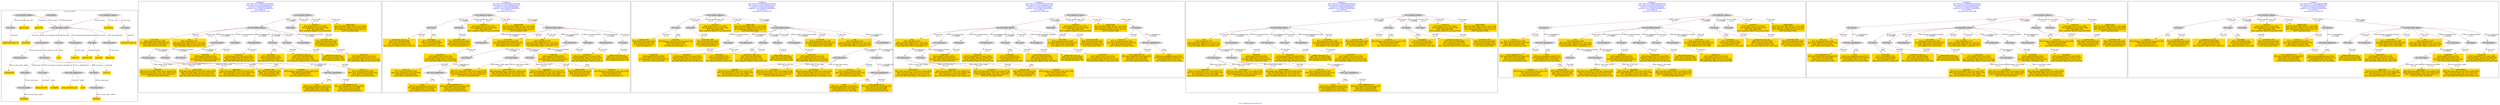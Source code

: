 digraph n0 {
fontcolor="blue"
remincross="true"
label="s19-s-indianapolis-artworks.xml"
subgraph cluster_0 {
label="1-correct model"
n2[style="filled",color="white",fillcolor="lightgray",label="E12_Production1"];
n3[style="filled",color="white",fillcolor="lightgray",label="E21_Person1"];
n4[style="filled",color="white",fillcolor="lightgray",label="E52_Time-Span4"];
n5[style="filled",color="white",fillcolor="lightgray",label="E69_Death1"];
n6[style="filled",color="white",fillcolor="lightgray",label="E74_Group1"];
n7[style="filled",color="white",fillcolor="lightgray",label="E82_Actor_Appellation1"];
n8[style="filled",color="white",fillcolor="lightgray",label="E67_Birth1"];
n9[shape="plaintext",style="filled",fillcolor="gold",label="artist_uri"];
n10[style="filled",color="white",fillcolor="lightgray",label="E22_Man-Made_Object1"];
n11[style="filled",color="white",fillcolor="lightgray",label="E35_Title1"];
n12[style="filled",color="white",fillcolor="lightgray",label="E8_Acquisition1"];
n13[style="filled",color="white",fillcolor="lightgray",label="E55_Type1"];
n14[style="filled",color="white",fillcolor="lightgray",label="E54_Dimension1"];
n15[shape="plaintext",style="filled",fillcolor="gold",label="sourceURL"];
n16[style="filled",color="white",fillcolor="lightgray",label="E33_Linguistic_Object1"];
n17[style="filled",color="white",fillcolor="lightgray",label="E55_Type2"];
n18[shape="plaintext",style="filled",fillcolor="gold",label="provenance"];
n19[style="filled",color="white",fillcolor="lightgray",label="E33_Linguistic_Object2"];
n20[style="filled",color="white",fillcolor="lightgray",label="E55_Type3"];
n21[shape="plaintext",style="filled",fillcolor="gold",label="galleryLabel"];
n22[shape="plaintext",style="filled",fillcolor="gold",label="title"];
n23[style="filled",color="white",fillcolor="lightgray",label="E38_Image1"];
n24[shape="plaintext",style="filled",fillcolor="gold",label="imageURL"];
n25[style="filled",color="white",fillcolor="lightgray",label="E52_Time-Span1"];
n26[shape="plaintext",style="filled",fillcolor="gold",label="birthDate"];
n27[style="filled",color="white",fillcolor="lightgray",label="E52_Time-Span2"];
n28[shape="plaintext",style="filled",fillcolor="gold",label="deathDate"];
n29[shape="plaintext",style="filled",fillcolor="gold",label="creationDate"];
n30[shape="plaintext",style="filled",fillcolor="gold",label="dimensions"];
n31[shape="plaintext",style="filled",fillcolor="gold",label="material_URI"];
n32[shape="plaintext",style="filled",fillcolor="gold",label="materials"];
n33[shape="plaintext",style="filled",fillcolor="gold",label="provenance_type_uri"];
n34[shape="plaintext",style="filled",fillcolor="gold",label="galleryLabel_type_uri"];
n35[shape="plaintext",style="filled",fillcolor="gold",label="nationality_URI"];
n36[shape="plaintext",style="filled",fillcolor="gold",label="nationality"];
n37[shape="plaintext",style="filled",fillcolor="gold",label="artist_appellation_uri"];
n38[shape="plaintext",style="filled",fillcolor="gold",label="artist"];
n39[shape="plaintext",style="filled",fillcolor="gold",label="creditLine"];
}
subgraph cluster_1 {
label="candidate 0\nlink coherence:0.8709677419354839\nnode coherence:0.9032258064516129\nconfidence:0.4381164370539844\nmapping score:0.5085175899404623\ncost:30.99936\n-precision:0.58-recall:0.49"
n41[style="filled",color="white",fillcolor="lightgray",label="E12_Production1"];
n42[style="filled",color="white",fillcolor="lightgray",label="E21_Person1"];
n43[style="filled",color="white",fillcolor="lightgray",label="E52_Time-Span2"];
n44[style="filled",color="white",fillcolor="lightgray",label="E55_Type1"];
n45[style="filled",color="white",fillcolor="lightgray",label="E82_Actor_Appellation1"];
n46[style="filled",color="white",fillcolor="lightgray",label="E22_Man-Made_Object1"];
n47[style="filled",color="white",fillcolor="lightgray",label="E38_Image1"];
n48[style="filled",color="white",fillcolor="lightgray",label="E54_Dimension1"];
n49[style="filled",color="white",fillcolor="lightgray",label="E55_Type2"];
n50[style="filled",color="white",fillcolor="lightgray",label="E55_Type3"];
n51[style="filled",color="white",fillcolor="lightgray",label="E8_Acquisition1"];
n52[style="filled",color="white",fillcolor="lightgray",label="E33_Linguistic_Object2"];
n53[style="filled",color="white",fillcolor="lightgray",label="E55_Type4"];
n54[shape="plaintext",style="filled",fillcolor="gold",label="deathDate\n[E52_Time-Span,P82b_end_of_the_end,0.573]\n[E52_Time-Span,P82_at_some_time_within,0.26]\n[E12_Production,P3_has_note,0.084]\n[E52_Time-Span,P82a_begin_of_the_begin,0.083]"];
n55[shape="plaintext",style="filled",fillcolor="gold",label="galleryLabel_type_uri\n[E55_Type,classLink,0.696]\n[E74_Group,classLink,0.159]\n[E57_Material,classLink,0.144]"];
n56[shape="plaintext",style="filled",fillcolor="gold",label="artist\n[E82_Actor_Appellation,label,0.553]\n[E22_Man-Made_Object,classLink,0.21]\n[E30_Right,P3_has_note,0.152]\n[E8_Acquisition,P3_has_note,0.085]"];
n57[shape="plaintext",style="filled",fillcolor="gold",label="provenance_type_uri\n[E55_Type,classLink,0.688]\n[E74_Group,classLink,0.163]\n[E57_Material,classLink,0.148]\n[E33_Linguistic_Object,P3_has_note,0.001]"];
n58[shape="plaintext",style="filled",fillcolor="gold",label="birthDate\n[E52_Time-Span,P82a_begin_of_the_begin,0.579]\n[E52_Time-Span,P82_at_some_time_within,0.267]\n[E52_Time-Span,P82b_end_of_the_end,0.111]\n[E52_Time-Span,label,0.043]"];
n59[shape="plaintext",style="filled",fillcolor="gold",label="creditLine\n[E30_Right,P3_has_note,0.561]\n[E8_Acquisition,P3_has_note,0.349]\n[E35_Title,label,0.046]\n[E33_Linguistic_Object,P3_has_note,0.044]"];
n60[shape="plaintext",style="filled",fillcolor="gold",label="nationality\n[E74_Group,label,0.516]\n[E74_Group,classLink,0.264]\n[E55_Type,label,0.128]\n[E8_Acquisition,P3_has_note,0.091]"];
n61[shape="plaintext",style="filled",fillcolor="gold",label="nationality_URI\n[E74_Group,classLink,0.644]\n[E55_Type,classLink,0.214]\n[E57_Material,classLink,0.112]\n[E74_Group,label,0.029]"];
n62[shape="plaintext",style="filled",fillcolor="gold",label="imageURL\n[E38_Image,classLink,0.891]\n[E78_Collection,classLink,0.05]\n[E22_Man-Made_Object,classLink,0.041]\n[E21_Person,classLink,0.018]"];
n63[shape="plaintext",style="filled",fillcolor="gold",label="materials\n[E29_Design_or_Procedure,P3_has_note,0.342]\n[E57_Material,label,0.269]\n[E55_Type,label,0.212]\n[E57_Material,classLink,0.177]"];
n64[shape="plaintext",style="filled",fillcolor="gold",label="galleryLabel\n[E22_Man-Made_Object,P3_has_note,0.303]\n[E33_Linguistic_Object,P3_has_note,0.303]\n[E73_Information_Object,P3_has_note,0.3]\n[E35_Title,label,0.094]"];
n65[shape="plaintext",style="filled",fillcolor="gold",label="creationDate\n[E52_Time-Span,P82_at_some_time_within,0.491]\n[E52_Time-Span,P82b_end_of_the_end,0.193]\n[E33_Linguistic_Object,P3_has_note,0.173]\n[E52_Time-Span,P82a_begin_of_the_begin,0.143]"];
n66[shape="plaintext",style="filled",fillcolor="gold",label="material_URI\n[E57_Material,classLink,0.414]\n[E55_Type,classLink,0.396]\n[E74_Group,classLink,0.19]\n[E55_Type,label,0.0]"];
n67[shape="plaintext",style="filled",fillcolor="gold",label="sourceURL\n[E38_Image,classLink,0.366]\n[E22_Man-Made_Object,classLink,0.307]\n[E78_Collection,classLink,0.236]\n[E30_Right,P3_has_note,0.092]"];
n68[shape="plaintext",style="filled",fillcolor="gold",label="artist_appellation_uri\n[E82_Actor_Appellation,classLink,0.805]\n[E21_Person,classLink,0.089]\n[E39_Actor,classLink,0.067]\n[E78_Collection,classLink,0.038]"];
n69[shape="plaintext",style="filled",fillcolor="gold",label="dimensions\n[E54_Dimension,P3_has_note,0.598]\n[E22_Man-Made_Object,classLink,0.158]\n[E34_Inscription,P3_has_note,0.123]\n[E22_Man-Made_Object,P3_has_note,0.12]"];
n70[shape="plaintext",style="filled",fillcolor="gold",label="title\n[E35_Title,label,0.357]\n[E22_Man-Made_Object,P3_has_note,0.25]\n[E73_Information_Object,P3_has_note,0.222]\n[E22_Man-Made_Object,classLink,0.171]"];
n71[shape="plaintext",style="filled",fillcolor="gold",label="provenance\n[E30_Right,P3_has_note,0.339]\n[E8_Acquisition,P3_has_note,0.25]\n[E33_Linguistic_Object,P3_has_note,0.229]\n[E22_Man-Made_Object,P3_has_note,0.182]"];
n72[shape="plaintext",style="filled",fillcolor="gold",label="artist_uri\n[E21_Person,classLink,0.344]\n[E82_Actor_Appellation,classLink,0.302]\n[E39_Actor,classLink,0.245]\n[E78_Collection,classLink,0.109]"];
}
subgraph cluster_2 {
label="candidate 1\nlink coherence:0.8387096774193549\nnode coherence:0.9032258064516129\nconfidence:0.4381164370539844\nmapping score:0.5085175899404623\ncost:30.99938\n-precision:0.61-recall:0.51"
n74[style="filled",color="white",fillcolor="lightgray",label="E12_Production1"];
n75[style="filled",color="white",fillcolor="lightgray",label="E21_Person1"];
n76[style="filled",color="white",fillcolor="lightgray",label="E52_Time-Span2"];
n77[style="filled",color="white",fillcolor="lightgray",label="E55_Type1"];
n78[style="filled",color="white",fillcolor="lightgray",label="E82_Actor_Appellation1"];
n79[style="filled",color="white",fillcolor="lightgray",label="E22_Man-Made_Object1"];
n80[style="filled",color="white",fillcolor="lightgray",label="E38_Image1"];
n81[style="filled",color="white",fillcolor="lightgray",label="E54_Dimension1"];
n82[style="filled",color="white",fillcolor="lightgray",label="E55_Type3"];
n83[style="filled",color="white",fillcolor="lightgray",label="E8_Acquisition1"];
n84[style="filled",color="white",fillcolor="lightgray",label="E33_Linguistic_Object2"];
n85[style="filled",color="white",fillcolor="lightgray",label="E55_Type2"];
n86[style="filled",color="white",fillcolor="lightgray",label="E55_Type4"];
n87[shape="plaintext",style="filled",fillcolor="gold",label="deathDate\n[E52_Time-Span,P82b_end_of_the_end,0.573]\n[E52_Time-Span,P82_at_some_time_within,0.26]\n[E12_Production,P3_has_note,0.084]\n[E52_Time-Span,P82a_begin_of_the_begin,0.083]"];
n88[shape="plaintext",style="filled",fillcolor="gold",label="galleryLabel_type_uri\n[E55_Type,classLink,0.696]\n[E74_Group,classLink,0.159]\n[E57_Material,classLink,0.144]"];
n89[shape="plaintext",style="filled",fillcolor="gold",label="artist\n[E82_Actor_Appellation,label,0.553]\n[E22_Man-Made_Object,classLink,0.21]\n[E30_Right,P3_has_note,0.152]\n[E8_Acquisition,P3_has_note,0.085]"];
n90[shape="plaintext",style="filled",fillcolor="gold",label="provenance_type_uri\n[E55_Type,classLink,0.688]\n[E74_Group,classLink,0.163]\n[E57_Material,classLink,0.148]\n[E33_Linguistic_Object,P3_has_note,0.001]"];
n91[shape="plaintext",style="filled",fillcolor="gold",label="birthDate\n[E52_Time-Span,P82a_begin_of_the_begin,0.579]\n[E52_Time-Span,P82_at_some_time_within,0.267]\n[E52_Time-Span,P82b_end_of_the_end,0.111]\n[E52_Time-Span,label,0.043]"];
n92[shape="plaintext",style="filled",fillcolor="gold",label="creditLine\n[E30_Right,P3_has_note,0.561]\n[E8_Acquisition,P3_has_note,0.349]\n[E35_Title,label,0.046]\n[E33_Linguistic_Object,P3_has_note,0.044]"];
n93[shape="plaintext",style="filled",fillcolor="gold",label="nationality\n[E74_Group,label,0.516]\n[E74_Group,classLink,0.264]\n[E55_Type,label,0.128]\n[E8_Acquisition,P3_has_note,0.091]"];
n94[shape="plaintext",style="filled",fillcolor="gold",label="nationality_URI\n[E74_Group,classLink,0.644]\n[E55_Type,classLink,0.214]\n[E57_Material,classLink,0.112]\n[E74_Group,label,0.029]"];
n95[shape="plaintext",style="filled",fillcolor="gold",label="imageURL\n[E38_Image,classLink,0.891]\n[E78_Collection,classLink,0.05]\n[E22_Man-Made_Object,classLink,0.041]\n[E21_Person,classLink,0.018]"];
n96[shape="plaintext",style="filled",fillcolor="gold",label="materials\n[E29_Design_or_Procedure,P3_has_note,0.342]\n[E57_Material,label,0.269]\n[E55_Type,label,0.212]\n[E57_Material,classLink,0.177]"];
n97[shape="plaintext",style="filled",fillcolor="gold",label="galleryLabel\n[E22_Man-Made_Object,P3_has_note,0.303]\n[E33_Linguistic_Object,P3_has_note,0.303]\n[E73_Information_Object,P3_has_note,0.3]\n[E35_Title,label,0.094]"];
n98[shape="plaintext",style="filled",fillcolor="gold",label="creationDate\n[E52_Time-Span,P82_at_some_time_within,0.491]\n[E52_Time-Span,P82b_end_of_the_end,0.193]\n[E33_Linguistic_Object,P3_has_note,0.173]\n[E52_Time-Span,P82a_begin_of_the_begin,0.143]"];
n99[shape="plaintext",style="filled",fillcolor="gold",label="material_URI\n[E57_Material,classLink,0.414]\n[E55_Type,classLink,0.396]\n[E74_Group,classLink,0.19]\n[E55_Type,label,0.0]"];
n100[shape="plaintext",style="filled",fillcolor="gold",label="sourceURL\n[E38_Image,classLink,0.366]\n[E22_Man-Made_Object,classLink,0.307]\n[E78_Collection,classLink,0.236]\n[E30_Right,P3_has_note,0.092]"];
n101[shape="plaintext",style="filled",fillcolor="gold",label="artist_appellation_uri\n[E82_Actor_Appellation,classLink,0.805]\n[E21_Person,classLink,0.089]\n[E39_Actor,classLink,0.067]\n[E78_Collection,classLink,0.038]"];
n102[shape="plaintext",style="filled",fillcolor="gold",label="dimensions\n[E54_Dimension,P3_has_note,0.598]\n[E22_Man-Made_Object,classLink,0.158]\n[E34_Inscription,P3_has_note,0.123]\n[E22_Man-Made_Object,P3_has_note,0.12]"];
n103[shape="plaintext",style="filled",fillcolor="gold",label="title\n[E35_Title,label,0.357]\n[E22_Man-Made_Object,P3_has_note,0.25]\n[E73_Information_Object,P3_has_note,0.222]\n[E22_Man-Made_Object,classLink,0.171]"];
n104[shape="plaintext",style="filled",fillcolor="gold",label="provenance\n[E30_Right,P3_has_note,0.339]\n[E8_Acquisition,P3_has_note,0.25]\n[E33_Linguistic_Object,P3_has_note,0.229]\n[E22_Man-Made_Object,P3_has_note,0.182]"];
n105[shape="plaintext",style="filled",fillcolor="gold",label="artist_uri\n[E21_Person,classLink,0.344]\n[E82_Actor_Appellation,classLink,0.302]\n[E39_Actor,classLink,0.245]\n[E78_Collection,classLink,0.109]"];
}
subgraph cluster_3 {
label="candidate 2\nlink coherence:0.8387096774193549\nnode coherence:0.9032258064516129\nconfidence:0.4381164370539844\nmapping score:0.5085175899404623\ncost:30.99943\n-precision:0.58-recall:0.49"
n107[style="filled",color="white",fillcolor="lightgray",label="E12_Production1"];
n108[style="filled",color="white",fillcolor="lightgray",label="E21_Person1"];
n109[style="filled",color="white",fillcolor="lightgray",label="E52_Time-Span2"];
n110[style="filled",color="white",fillcolor="lightgray",label="E82_Actor_Appellation1"];
n111[style="filled",color="white",fillcolor="lightgray",label="E22_Man-Made_Object1"];
n112[style="filled",color="white",fillcolor="lightgray",label="E38_Image1"];
n113[style="filled",color="white",fillcolor="lightgray",label="E54_Dimension1"];
n114[style="filled",color="white",fillcolor="lightgray",label="E55_Type2"];
n115[style="filled",color="white",fillcolor="lightgray",label="E55_Type3"];
n116[style="filled",color="white",fillcolor="lightgray",label="E8_Acquisition1"];
n117[style="filled",color="white",fillcolor="lightgray",label="E33_Linguistic_Object2"];
n118[style="filled",color="white",fillcolor="lightgray",label="E55_Type1"];
n119[style="filled",color="white",fillcolor="lightgray",label="E55_Type4"];
n120[shape="plaintext",style="filled",fillcolor="gold",label="deathDate\n[E52_Time-Span,P82b_end_of_the_end,0.573]\n[E52_Time-Span,P82_at_some_time_within,0.26]\n[E12_Production,P3_has_note,0.084]\n[E52_Time-Span,P82a_begin_of_the_begin,0.083]"];
n121[shape="plaintext",style="filled",fillcolor="gold",label="galleryLabel_type_uri\n[E55_Type,classLink,0.696]\n[E74_Group,classLink,0.159]\n[E57_Material,classLink,0.144]"];
n122[shape="plaintext",style="filled",fillcolor="gold",label="artist\n[E82_Actor_Appellation,label,0.553]\n[E22_Man-Made_Object,classLink,0.21]\n[E30_Right,P3_has_note,0.152]\n[E8_Acquisition,P3_has_note,0.085]"];
n123[shape="plaintext",style="filled",fillcolor="gold",label="provenance_type_uri\n[E55_Type,classLink,0.688]\n[E74_Group,classLink,0.163]\n[E57_Material,classLink,0.148]\n[E33_Linguistic_Object,P3_has_note,0.001]"];
n124[shape="plaintext",style="filled",fillcolor="gold",label="birthDate\n[E52_Time-Span,P82a_begin_of_the_begin,0.579]\n[E52_Time-Span,P82_at_some_time_within,0.267]\n[E52_Time-Span,P82b_end_of_the_end,0.111]\n[E52_Time-Span,label,0.043]"];
n125[shape="plaintext",style="filled",fillcolor="gold",label="creditLine\n[E30_Right,P3_has_note,0.561]\n[E8_Acquisition,P3_has_note,0.349]\n[E35_Title,label,0.046]\n[E33_Linguistic_Object,P3_has_note,0.044]"];
n126[shape="plaintext",style="filled",fillcolor="gold",label="nationality\n[E74_Group,label,0.516]\n[E74_Group,classLink,0.264]\n[E55_Type,label,0.128]\n[E8_Acquisition,P3_has_note,0.091]"];
n127[shape="plaintext",style="filled",fillcolor="gold",label="nationality_URI\n[E74_Group,classLink,0.644]\n[E55_Type,classLink,0.214]\n[E57_Material,classLink,0.112]\n[E74_Group,label,0.029]"];
n128[shape="plaintext",style="filled",fillcolor="gold",label="imageURL\n[E38_Image,classLink,0.891]\n[E78_Collection,classLink,0.05]\n[E22_Man-Made_Object,classLink,0.041]\n[E21_Person,classLink,0.018]"];
n129[shape="plaintext",style="filled",fillcolor="gold",label="materials\n[E29_Design_or_Procedure,P3_has_note,0.342]\n[E57_Material,label,0.269]\n[E55_Type,label,0.212]\n[E57_Material,classLink,0.177]"];
n130[shape="plaintext",style="filled",fillcolor="gold",label="galleryLabel\n[E22_Man-Made_Object,P3_has_note,0.303]\n[E33_Linguistic_Object,P3_has_note,0.303]\n[E73_Information_Object,P3_has_note,0.3]\n[E35_Title,label,0.094]"];
n131[shape="plaintext",style="filled",fillcolor="gold",label="creationDate\n[E52_Time-Span,P82_at_some_time_within,0.491]\n[E52_Time-Span,P82b_end_of_the_end,0.193]\n[E33_Linguistic_Object,P3_has_note,0.173]\n[E52_Time-Span,P82a_begin_of_the_begin,0.143]"];
n132[shape="plaintext",style="filled",fillcolor="gold",label="material_URI\n[E57_Material,classLink,0.414]\n[E55_Type,classLink,0.396]\n[E74_Group,classLink,0.19]\n[E55_Type,label,0.0]"];
n133[shape="plaintext",style="filled",fillcolor="gold",label="sourceURL\n[E38_Image,classLink,0.366]\n[E22_Man-Made_Object,classLink,0.307]\n[E78_Collection,classLink,0.236]\n[E30_Right,P3_has_note,0.092]"];
n134[shape="plaintext",style="filled",fillcolor="gold",label="artist_appellation_uri\n[E82_Actor_Appellation,classLink,0.805]\n[E21_Person,classLink,0.089]\n[E39_Actor,classLink,0.067]\n[E78_Collection,classLink,0.038]"];
n135[shape="plaintext",style="filled",fillcolor="gold",label="dimensions\n[E54_Dimension,P3_has_note,0.598]\n[E22_Man-Made_Object,classLink,0.158]\n[E34_Inscription,P3_has_note,0.123]\n[E22_Man-Made_Object,P3_has_note,0.12]"];
n136[shape="plaintext",style="filled",fillcolor="gold",label="title\n[E35_Title,label,0.357]\n[E22_Man-Made_Object,P3_has_note,0.25]\n[E73_Information_Object,P3_has_note,0.222]\n[E22_Man-Made_Object,classLink,0.171]"];
n137[shape="plaintext",style="filled",fillcolor="gold",label="provenance\n[E30_Right,P3_has_note,0.339]\n[E8_Acquisition,P3_has_note,0.25]\n[E33_Linguistic_Object,P3_has_note,0.229]\n[E22_Man-Made_Object,P3_has_note,0.182]"];
n138[shape="plaintext",style="filled",fillcolor="gold",label="artist_uri\n[E21_Person,classLink,0.344]\n[E82_Actor_Appellation,classLink,0.302]\n[E39_Actor,classLink,0.245]\n[E78_Collection,classLink,0.109]"];
}
subgraph cluster_4 {
label="candidate 3\nlink coherence:0.8387096774193549\nnode coherence:0.9032258064516129\nconfidence:0.4381164370539844\nmapping score:0.5085175899404623\ncost:30.99946\n-precision:0.55-recall:0.46"
n140[style="filled",color="white",fillcolor="lightgray",label="E12_Production1"];
n141[style="filled",color="white",fillcolor="lightgray",label="E52_Time-Span2"];
n142[style="filled",color="white",fillcolor="lightgray",label="E55_Type1"];
n143[style="filled",color="white",fillcolor="lightgray",label="E21_Person1"];
n144[style="filled",color="white",fillcolor="lightgray",label="E82_Actor_Appellation1"];
n145[style="filled",color="white",fillcolor="lightgray",label="E22_Man-Made_Object1"];
n146[style="filled",color="white",fillcolor="lightgray",label="E38_Image1"];
n147[style="filled",color="white",fillcolor="lightgray",label="E54_Dimension1"];
n148[style="filled",color="white",fillcolor="lightgray",label="E55_Type2"];
n149[style="filled",color="white",fillcolor="lightgray",label="E55_Type3"];
n150[style="filled",color="white",fillcolor="lightgray",label="E8_Acquisition1"];
n151[style="filled",color="white",fillcolor="lightgray",label="E33_Linguistic_Object2"];
n152[style="filled",color="white",fillcolor="lightgray",label="E55_Type4"];
n153[shape="plaintext",style="filled",fillcolor="gold",label="deathDate\n[E52_Time-Span,P82b_end_of_the_end,0.573]\n[E52_Time-Span,P82_at_some_time_within,0.26]\n[E12_Production,P3_has_note,0.084]\n[E52_Time-Span,P82a_begin_of_the_begin,0.083]"];
n154[shape="plaintext",style="filled",fillcolor="gold",label="galleryLabel_type_uri\n[E55_Type,classLink,0.696]\n[E74_Group,classLink,0.159]\n[E57_Material,classLink,0.144]"];
n155[shape="plaintext",style="filled",fillcolor="gold",label="artist\n[E82_Actor_Appellation,label,0.553]\n[E22_Man-Made_Object,classLink,0.21]\n[E30_Right,P3_has_note,0.152]\n[E8_Acquisition,P3_has_note,0.085]"];
n156[shape="plaintext",style="filled",fillcolor="gold",label="provenance_type_uri\n[E55_Type,classLink,0.688]\n[E74_Group,classLink,0.163]\n[E57_Material,classLink,0.148]\n[E33_Linguistic_Object,P3_has_note,0.001]"];
n157[shape="plaintext",style="filled",fillcolor="gold",label="birthDate\n[E52_Time-Span,P82a_begin_of_the_begin,0.579]\n[E52_Time-Span,P82_at_some_time_within,0.267]\n[E52_Time-Span,P82b_end_of_the_end,0.111]\n[E52_Time-Span,label,0.043]"];
n158[shape="plaintext",style="filled",fillcolor="gold",label="creditLine\n[E30_Right,P3_has_note,0.561]\n[E8_Acquisition,P3_has_note,0.349]\n[E35_Title,label,0.046]\n[E33_Linguistic_Object,P3_has_note,0.044]"];
n159[shape="plaintext",style="filled",fillcolor="gold",label="nationality\n[E74_Group,label,0.516]\n[E74_Group,classLink,0.264]\n[E55_Type,label,0.128]\n[E8_Acquisition,P3_has_note,0.091]"];
n160[shape="plaintext",style="filled",fillcolor="gold",label="nationality_URI\n[E74_Group,classLink,0.644]\n[E55_Type,classLink,0.214]\n[E57_Material,classLink,0.112]\n[E74_Group,label,0.029]"];
n161[shape="plaintext",style="filled",fillcolor="gold",label="imageURL\n[E38_Image,classLink,0.891]\n[E78_Collection,classLink,0.05]\n[E22_Man-Made_Object,classLink,0.041]\n[E21_Person,classLink,0.018]"];
n162[shape="plaintext",style="filled",fillcolor="gold",label="materials\n[E29_Design_or_Procedure,P3_has_note,0.342]\n[E57_Material,label,0.269]\n[E55_Type,label,0.212]\n[E57_Material,classLink,0.177]"];
n163[shape="plaintext",style="filled",fillcolor="gold",label="galleryLabel\n[E22_Man-Made_Object,P3_has_note,0.303]\n[E33_Linguistic_Object,P3_has_note,0.303]\n[E73_Information_Object,P3_has_note,0.3]\n[E35_Title,label,0.094]"];
n164[shape="plaintext",style="filled",fillcolor="gold",label="creationDate\n[E52_Time-Span,P82_at_some_time_within,0.491]\n[E52_Time-Span,P82b_end_of_the_end,0.193]\n[E33_Linguistic_Object,P3_has_note,0.173]\n[E52_Time-Span,P82a_begin_of_the_begin,0.143]"];
n165[shape="plaintext",style="filled",fillcolor="gold",label="material_URI\n[E57_Material,classLink,0.414]\n[E55_Type,classLink,0.396]\n[E74_Group,classLink,0.19]\n[E55_Type,label,0.0]"];
n166[shape="plaintext",style="filled",fillcolor="gold",label="sourceURL\n[E38_Image,classLink,0.366]\n[E22_Man-Made_Object,classLink,0.307]\n[E78_Collection,classLink,0.236]\n[E30_Right,P3_has_note,0.092]"];
n167[shape="plaintext",style="filled",fillcolor="gold",label="artist_appellation_uri\n[E82_Actor_Appellation,classLink,0.805]\n[E21_Person,classLink,0.089]\n[E39_Actor,classLink,0.067]\n[E78_Collection,classLink,0.038]"];
n168[shape="plaintext",style="filled",fillcolor="gold",label="dimensions\n[E54_Dimension,P3_has_note,0.598]\n[E22_Man-Made_Object,classLink,0.158]\n[E34_Inscription,P3_has_note,0.123]\n[E22_Man-Made_Object,P3_has_note,0.12]"];
n169[shape="plaintext",style="filled",fillcolor="gold",label="title\n[E35_Title,label,0.357]\n[E22_Man-Made_Object,P3_has_note,0.25]\n[E73_Information_Object,P3_has_note,0.222]\n[E22_Man-Made_Object,classLink,0.171]"];
n170[shape="plaintext",style="filled",fillcolor="gold",label="provenance\n[E30_Right,P3_has_note,0.339]\n[E8_Acquisition,P3_has_note,0.25]\n[E33_Linguistic_Object,P3_has_note,0.229]\n[E22_Man-Made_Object,P3_has_note,0.182]"];
n171[shape="plaintext",style="filled",fillcolor="gold",label="artist_uri\n[E21_Person,classLink,0.344]\n[E82_Actor_Appellation,classLink,0.302]\n[E39_Actor,classLink,0.245]\n[E78_Collection,classLink,0.109]"];
}
subgraph cluster_5 {
label="candidate 4\nlink coherence:0.8064516129032258\nnode coherence:0.9032258064516129\nconfidence:0.4381164370539844\nmapping score:0.5085175899404623\ncost:30.99945\n-precision:0.61-recall:0.51"
n173[style="filled",color="white",fillcolor="lightgray",label="E12_Production1"];
n174[style="filled",color="white",fillcolor="lightgray",label="E21_Person1"];
n175[style="filled",color="white",fillcolor="lightgray",label="E52_Time-Span2"];
n176[style="filled",color="white",fillcolor="lightgray",label="E82_Actor_Appellation1"];
n177[style="filled",color="white",fillcolor="lightgray",label="E22_Man-Made_Object1"];
n178[style="filled",color="white",fillcolor="lightgray",label="E38_Image1"];
n179[style="filled",color="white",fillcolor="lightgray",label="E54_Dimension1"];
n180[style="filled",color="white",fillcolor="lightgray",label="E55_Type3"];
n181[style="filled",color="white",fillcolor="lightgray",label="E8_Acquisition1"];
n182[style="filled",color="white",fillcolor="lightgray",label="E33_Linguistic_Object2"];
n183[style="filled",color="white",fillcolor="lightgray",label="E55_Type1"];
n184[style="filled",color="white",fillcolor="lightgray",label="E55_Type2"];
n185[style="filled",color="white",fillcolor="lightgray",label="E55_Type4"];
n186[shape="plaintext",style="filled",fillcolor="gold",label="deathDate\n[E52_Time-Span,P82b_end_of_the_end,0.573]\n[E52_Time-Span,P82_at_some_time_within,0.26]\n[E12_Production,P3_has_note,0.084]\n[E52_Time-Span,P82a_begin_of_the_begin,0.083]"];
n187[shape="plaintext",style="filled",fillcolor="gold",label="galleryLabel_type_uri\n[E55_Type,classLink,0.696]\n[E74_Group,classLink,0.159]\n[E57_Material,classLink,0.144]"];
n188[shape="plaintext",style="filled",fillcolor="gold",label="artist\n[E82_Actor_Appellation,label,0.553]\n[E22_Man-Made_Object,classLink,0.21]\n[E30_Right,P3_has_note,0.152]\n[E8_Acquisition,P3_has_note,0.085]"];
n189[shape="plaintext",style="filled",fillcolor="gold",label="provenance_type_uri\n[E55_Type,classLink,0.688]\n[E74_Group,classLink,0.163]\n[E57_Material,classLink,0.148]\n[E33_Linguistic_Object,P3_has_note,0.001]"];
n190[shape="plaintext",style="filled",fillcolor="gold",label="birthDate\n[E52_Time-Span,P82a_begin_of_the_begin,0.579]\n[E52_Time-Span,P82_at_some_time_within,0.267]\n[E52_Time-Span,P82b_end_of_the_end,0.111]\n[E52_Time-Span,label,0.043]"];
n191[shape="plaintext",style="filled",fillcolor="gold",label="creditLine\n[E30_Right,P3_has_note,0.561]\n[E8_Acquisition,P3_has_note,0.349]\n[E35_Title,label,0.046]\n[E33_Linguistic_Object,P3_has_note,0.044]"];
n192[shape="plaintext",style="filled",fillcolor="gold",label="nationality\n[E74_Group,label,0.516]\n[E74_Group,classLink,0.264]\n[E55_Type,label,0.128]\n[E8_Acquisition,P3_has_note,0.091]"];
n193[shape="plaintext",style="filled",fillcolor="gold",label="nationality_URI\n[E74_Group,classLink,0.644]\n[E55_Type,classLink,0.214]\n[E57_Material,classLink,0.112]\n[E74_Group,label,0.029]"];
n194[shape="plaintext",style="filled",fillcolor="gold",label="imageURL\n[E38_Image,classLink,0.891]\n[E78_Collection,classLink,0.05]\n[E22_Man-Made_Object,classLink,0.041]\n[E21_Person,classLink,0.018]"];
n195[shape="plaintext",style="filled",fillcolor="gold",label="materials\n[E29_Design_or_Procedure,P3_has_note,0.342]\n[E57_Material,label,0.269]\n[E55_Type,label,0.212]\n[E57_Material,classLink,0.177]"];
n196[shape="plaintext",style="filled",fillcolor="gold",label="galleryLabel\n[E22_Man-Made_Object,P3_has_note,0.303]\n[E33_Linguistic_Object,P3_has_note,0.303]\n[E73_Information_Object,P3_has_note,0.3]\n[E35_Title,label,0.094]"];
n197[shape="plaintext",style="filled",fillcolor="gold",label="creationDate\n[E52_Time-Span,P82_at_some_time_within,0.491]\n[E52_Time-Span,P82b_end_of_the_end,0.193]\n[E33_Linguistic_Object,P3_has_note,0.173]\n[E52_Time-Span,P82a_begin_of_the_begin,0.143]"];
n198[shape="plaintext",style="filled",fillcolor="gold",label="material_URI\n[E57_Material,classLink,0.414]\n[E55_Type,classLink,0.396]\n[E74_Group,classLink,0.19]\n[E55_Type,label,0.0]"];
n199[shape="plaintext",style="filled",fillcolor="gold",label="sourceURL\n[E38_Image,classLink,0.366]\n[E22_Man-Made_Object,classLink,0.307]\n[E78_Collection,classLink,0.236]\n[E30_Right,P3_has_note,0.092]"];
n200[shape="plaintext",style="filled",fillcolor="gold",label="artist_appellation_uri\n[E82_Actor_Appellation,classLink,0.805]\n[E21_Person,classLink,0.089]\n[E39_Actor,classLink,0.067]\n[E78_Collection,classLink,0.038]"];
n201[shape="plaintext",style="filled",fillcolor="gold",label="dimensions\n[E54_Dimension,P3_has_note,0.598]\n[E22_Man-Made_Object,classLink,0.158]\n[E34_Inscription,P3_has_note,0.123]\n[E22_Man-Made_Object,P3_has_note,0.12]"];
n202[shape="plaintext",style="filled",fillcolor="gold",label="title\n[E35_Title,label,0.357]\n[E22_Man-Made_Object,P3_has_note,0.25]\n[E73_Information_Object,P3_has_note,0.222]\n[E22_Man-Made_Object,classLink,0.171]"];
n203[shape="plaintext",style="filled",fillcolor="gold",label="provenance\n[E30_Right,P3_has_note,0.339]\n[E8_Acquisition,P3_has_note,0.25]\n[E33_Linguistic_Object,P3_has_note,0.229]\n[E22_Man-Made_Object,P3_has_note,0.182]"];
n204[shape="plaintext",style="filled",fillcolor="gold",label="artist_uri\n[E21_Person,classLink,0.344]\n[E82_Actor_Appellation,classLink,0.302]\n[E39_Actor,classLink,0.245]\n[E78_Collection,classLink,0.109]"];
}
subgraph cluster_6 {
label="candidate 5\nlink coherence:0.8064516129032258\nnode coherence:0.9032258064516129\nconfidence:0.4381164370539844\nmapping score:0.5085175899404623\ncost:30.99948\n-precision:0.58-recall:0.49"
n206[style="filled",color="white",fillcolor="lightgray",label="E12_Production1"];
n207[style="filled",color="white",fillcolor="lightgray",label="E52_Time-Span2"];
n208[style="filled",color="white",fillcolor="lightgray",label="E55_Type1"];
n209[style="filled",color="white",fillcolor="lightgray",label="E21_Person1"];
n210[style="filled",color="white",fillcolor="lightgray",label="E82_Actor_Appellation1"];
n211[style="filled",color="white",fillcolor="lightgray",label="E22_Man-Made_Object1"];
n212[style="filled",color="white",fillcolor="lightgray",label="E38_Image1"];
n213[style="filled",color="white",fillcolor="lightgray",label="E54_Dimension1"];
n214[style="filled",color="white",fillcolor="lightgray",label="E55_Type3"];
n215[style="filled",color="white",fillcolor="lightgray",label="E8_Acquisition1"];
n216[style="filled",color="white",fillcolor="lightgray",label="E33_Linguistic_Object2"];
n217[style="filled",color="white",fillcolor="lightgray",label="E55_Type2"];
n218[style="filled",color="white",fillcolor="lightgray",label="E55_Type4"];
n219[shape="plaintext",style="filled",fillcolor="gold",label="deathDate\n[E52_Time-Span,P82b_end_of_the_end,0.573]\n[E52_Time-Span,P82_at_some_time_within,0.26]\n[E12_Production,P3_has_note,0.084]\n[E52_Time-Span,P82a_begin_of_the_begin,0.083]"];
n220[shape="plaintext",style="filled",fillcolor="gold",label="galleryLabel_type_uri\n[E55_Type,classLink,0.696]\n[E74_Group,classLink,0.159]\n[E57_Material,classLink,0.144]"];
n221[shape="plaintext",style="filled",fillcolor="gold",label="artist\n[E82_Actor_Appellation,label,0.553]\n[E22_Man-Made_Object,classLink,0.21]\n[E30_Right,P3_has_note,0.152]\n[E8_Acquisition,P3_has_note,0.085]"];
n222[shape="plaintext",style="filled",fillcolor="gold",label="provenance_type_uri\n[E55_Type,classLink,0.688]\n[E74_Group,classLink,0.163]\n[E57_Material,classLink,0.148]\n[E33_Linguistic_Object,P3_has_note,0.001]"];
n223[shape="plaintext",style="filled",fillcolor="gold",label="birthDate\n[E52_Time-Span,P82a_begin_of_the_begin,0.579]\n[E52_Time-Span,P82_at_some_time_within,0.267]\n[E52_Time-Span,P82b_end_of_the_end,0.111]\n[E52_Time-Span,label,0.043]"];
n224[shape="plaintext",style="filled",fillcolor="gold",label="creditLine\n[E30_Right,P3_has_note,0.561]\n[E8_Acquisition,P3_has_note,0.349]\n[E35_Title,label,0.046]\n[E33_Linguistic_Object,P3_has_note,0.044]"];
n225[shape="plaintext",style="filled",fillcolor="gold",label="nationality\n[E74_Group,label,0.516]\n[E74_Group,classLink,0.264]\n[E55_Type,label,0.128]\n[E8_Acquisition,P3_has_note,0.091]"];
n226[shape="plaintext",style="filled",fillcolor="gold",label="nationality_URI\n[E74_Group,classLink,0.644]\n[E55_Type,classLink,0.214]\n[E57_Material,classLink,0.112]\n[E74_Group,label,0.029]"];
n227[shape="plaintext",style="filled",fillcolor="gold",label="imageURL\n[E38_Image,classLink,0.891]\n[E78_Collection,classLink,0.05]\n[E22_Man-Made_Object,classLink,0.041]\n[E21_Person,classLink,0.018]"];
n228[shape="plaintext",style="filled",fillcolor="gold",label="materials\n[E29_Design_or_Procedure,P3_has_note,0.342]\n[E57_Material,label,0.269]\n[E55_Type,label,0.212]\n[E57_Material,classLink,0.177]"];
n229[shape="plaintext",style="filled",fillcolor="gold",label="galleryLabel\n[E22_Man-Made_Object,P3_has_note,0.303]\n[E33_Linguistic_Object,P3_has_note,0.303]\n[E73_Information_Object,P3_has_note,0.3]\n[E35_Title,label,0.094]"];
n230[shape="plaintext",style="filled",fillcolor="gold",label="creationDate\n[E52_Time-Span,P82_at_some_time_within,0.491]\n[E52_Time-Span,P82b_end_of_the_end,0.193]\n[E33_Linguistic_Object,P3_has_note,0.173]\n[E52_Time-Span,P82a_begin_of_the_begin,0.143]"];
n231[shape="plaintext",style="filled",fillcolor="gold",label="material_URI\n[E57_Material,classLink,0.414]\n[E55_Type,classLink,0.396]\n[E74_Group,classLink,0.19]\n[E55_Type,label,0.0]"];
n232[shape="plaintext",style="filled",fillcolor="gold",label="sourceURL\n[E38_Image,classLink,0.366]\n[E22_Man-Made_Object,classLink,0.307]\n[E78_Collection,classLink,0.236]\n[E30_Right,P3_has_note,0.092]"];
n233[shape="plaintext",style="filled",fillcolor="gold",label="artist_appellation_uri\n[E82_Actor_Appellation,classLink,0.805]\n[E21_Person,classLink,0.089]\n[E39_Actor,classLink,0.067]\n[E78_Collection,classLink,0.038]"];
n234[shape="plaintext",style="filled",fillcolor="gold",label="dimensions\n[E54_Dimension,P3_has_note,0.598]\n[E22_Man-Made_Object,classLink,0.158]\n[E34_Inscription,P3_has_note,0.123]\n[E22_Man-Made_Object,P3_has_note,0.12]"];
n235[shape="plaintext",style="filled",fillcolor="gold",label="title\n[E35_Title,label,0.357]\n[E22_Man-Made_Object,P3_has_note,0.25]\n[E73_Information_Object,P3_has_note,0.222]\n[E22_Man-Made_Object,classLink,0.171]"];
n236[shape="plaintext",style="filled",fillcolor="gold",label="provenance\n[E30_Right,P3_has_note,0.339]\n[E8_Acquisition,P3_has_note,0.25]\n[E33_Linguistic_Object,P3_has_note,0.229]\n[E22_Man-Made_Object,P3_has_note,0.182]"];
n237[shape="plaintext",style="filled",fillcolor="gold",label="artist_uri\n[E21_Person,classLink,0.344]\n[E82_Actor_Appellation,classLink,0.302]\n[E39_Actor,classLink,0.245]\n[E78_Collection,classLink,0.109]"];
}
subgraph cluster_7 {
label="candidate 6\nlink coherence:0.8064516129032258\nnode coherence:0.9032258064516129\nconfidence:0.4381164370539844\nmapping score:0.5085175899404623\ncost:30.99953\n-precision:0.55-recall:0.46"
n239[style="filled",color="white",fillcolor="lightgray",label="E12_Production1"];
n240[style="filled",color="white",fillcolor="lightgray",label="E52_Time-Span2"];
n241[style="filled",color="white",fillcolor="lightgray",label="E21_Person1"];
n242[style="filled",color="white",fillcolor="lightgray",label="E82_Actor_Appellation1"];
n243[style="filled",color="white",fillcolor="lightgray",label="E22_Man-Made_Object1"];
n244[style="filled",color="white",fillcolor="lightgray",label="E38_Image1"];
n245[style="filled",color="white",fillcolor="lightgray",label="E54_Dimension1"];
n246[style="filled",color="white",fillcolor="lightgray",label="E55_Type2"];
n247[style="filled",color="white",fillcolor="lightgray",label="E55_Type3"];
n248[style="filled",color="white",fillcolor="lightgray",label="E8_Acquisition1"];
n249[style="filled",color="white",fillcolor="lightgray",label="E33_Linguistic_Object2"];
n250[style="filled",color="white",fillcolor="lightgray",label="E55_Type1"];
n251[style="filled",color="white",fillcolor="lightgray",label="E55_Type4"];
n252[shape="plaintext",style="filled",fillcolor="gold",label="deathDate\n[E52_Time-Span,P82b_end_of_the_end,0.573]\n[E52_Time-Span,P82_at_some_time_within,0.26]\n[E12_Production,P3_has_note,0.084]\n[E52_Time-Span,P82a_begin_of_the_begin,0.083]"];
n253[shape="plaintext",style="filled",fillcolor="gold",label="galleryLabel_type_uri\n[E55_Type,classLink,0.696]\n[E74_Group,classLink,0.159]\n[E57_Material,classLink,0.144]"];
n254[shape="plaintext",style="filled",fillcolor="gold",label="artist\n[E82_Actor_Appellation,label,0.553]\n[E22_Man-Made_Object,classLink,0.21]\n[E30_Right,P3_has_note,0.152]\n[E8_Acquisition,P3_has_note,0.085]"];
n255[shape="plaintext",style="filled",fillcolor="gold",label="provenance_type_uri\n[E55_Type,classLink,0.688]\n[E74_Group,classLink,0.163]\n[E57_Material,classLink,0.148]\n[E33_Linguistic_Object,P3_has_note,0.001]"];
n256[shape="plaintext",style="filled",fillcolor="gold",label="birthDate\n[E52_Time-Span,P82a_begin_of_the_begin,0.579]\n[E52_Time-Span,P82_at_some_time_within,0.267]\n[E52_Time-Span,P82b_end_of_the_end,0.111]\n[E52_Time-Span,label,0.043]"];
n257[shape="plaintext",style="filled",fillcolor="gold",label="creditLine\n[E30_Right,P3_has_note,0.561]\n[E8_Acquisition,P3_has_note,0.349]\n[E35_Title,label,0.046]\n[E33_Linguistic_Object,P3_has_note,0.044]"];
n258[shape="plaintext",style="filled",fillcolor="gold",label="nationality\n[E74_Group,label,0.516]\n[E74_Group,classLink,0.264]\n[E55_Type,label,0.128]\n[E8_Acquisition,P3_has_note,0.091]"];
n259[shape="plaintext",style="filled",fillcolor="gold",label="nationality_URI\n[E74_Group,classLink,0.644]\n[E55_Type,classLink,0.214]\n[E57_Material,classLink,0.112]\n[E74_Group,label,0.029]"];
n260[shape="plaintext",style="filled",fillcolor="gold",label="imageURL\n[E38_Image,classLink,0.891]\n[E78_Collection,classLink,0.05]\n[E22_Man-Made_Object,classLink,0.041]\n[E21_Person,classLink,0.018]"];
n261[shape="plaintext",style="filled",fillcolor="gold",label="materials\n[E29_Design_or_Procedure,P3_has_note,0.342]\n[E57_Material,label,0.269]\n[E55_Type,label,0.212]\n[E57_Material,classLink,0.177]"];
n262[shape="plaintext",style="filled",fillcolor="gold",label="galleryLabel\n[E22_Man-Made_Object,P3_has_note,0.303]\n[E33_Linguistic_Object,P3_has_note,0.303]\n[E73_Information_Object,P3_has_note,0.3]\n[E35_Title,label,0.094]"];
n263[shape="plaintext",style="filled",fillcolor="gold",label="creationDate\n[E52_Time-Span,P82_at_some_time_within,0.491]\n[E52_Time-Span,P82b_end_of_the_end,0.193]\n[E33_Linguistic_Object,P3_has_note,0.173]\n[E52_Time-Span,P82a_begin_of_the_begin,0.143]"];
n264[shape="plaintext",style="filled",fillcolor="gold",label="material_URI\n[E57_Material,classLink,0.414]\n[E55_Type,classLink,0.396]\n[E74_Group,classLink,0.19]\n[E55_Type,label,0.0]"];
n265[shape="plaintext",style="filled",fillcolor="gold",label="sourceURL\n[E38_Image,classLink,0.366]\n[E22_Man-Made_Object,classLink,0.307]\n[E78_Collection,classLink,0.236]\n[E30_Right,P3_has_note,0.092]"];
n266[shape="plaintext",style="filled",fillcolor="gold",label="artist_appellation_uri\n[E82_Actor_Appellation,classLink,0.805]\n[E21_Person,classLink,0.089]\n[E39_Actor,classLink,0.067]\n[E78_Collection,classLink,0.038]"];
n267[shape="plaintext",style="filled",fillcolor="gold",label="dimensions\n[E54_Dimension,P3_has_note,0.598]\n[E22_Man-Made_Object,classLink,0.158]\n[E34_Inscription,P3_has_note,0.123]\n[E22_Man-Made_Object,P3_has_note,0.12]"];
n268[shape="plaintext",style="filled",fillcolor="gold",label="title\n[E35_Title,label,0.357]\n[E22_Man-Made_Object,P3_has_note,0.25]\n[E73_Information_Object,P3_has_note,0.222]\n[E22_Man-Made_Object,classLink,0.171]"];
n269[shape="plaintext",style="filled",fillcolor="gold",label="provenance\n[E30_Right,P3_has_note,0.339]\n[E8_Acquisition,P3_has_note,0.25]\n[E33_Linguistic_Object,P3_has_note,0.229]\n[E22_Man-Made_Object,P3_has_note,0.182]"];
n270[shape="plaintext",style="filled",fillcolor="gold",label="artist_uri\n[E21_Person,classLink,0.344]\n[E82_Actor_Appellation,classLink,0.302]\n[E39_Actor,classLink,0.245]\n[E78_Collection,classLink,0.109]"];
}
subgraph cluster_8 {
label="candidate 7\nlink coherence:0.7741935483870968\nnode coherence:0.9032258064516129\nconfidence:0.4381164370539844\nmapping score:0.5085175899404623\ncost:30.99955\n-precision:0.58-recall:0.49"
n272[style="filled",color="white",fillcolor="lightgray",label="E12_Production1"];
n273[style="filled",color="white",fillcolor="lightgray",label="E52_Time-Span2"];
n274[style="filled",color="white",fillcolor="lightgray",label="E21_Person1"];
n275[style="filled",color="white",fillcolor="lightgray",label="E82_Actor_Appellation1"];
n276[style="filled",color="white",fillcolor="lightgray",label="E22_Man-Made_Object1"];
n277[style="filled",color="white",fillcolor="lightgray",label="E38_Image1"];
n278[style="filled",color="white",fillcolor="lightgray",label="E54_Dimension1"];
n279[style="filled",color="white",fillcolor="lightgray",label="E55_Type3"];
n280[style="filled",color="white",fillcolor="lightgray",label="E8_Acquisition1"];
n281[style="filled",color="white",fillcolor="lightgray",label="E33_Linguistic_Object2"];
n282[style="filled",color="white",fillcolor="lightgray",label="E55_Type1"];
n283[style="filled",color="white",fillcolor="lightgray",label="E55_Type2"];
n284[style="filled",color="white",fillcolor="lightgray",label="E55_Type4"];
n285[shape="plaintext",style="filled",fillcolor="gold",label="deathDate\n[E52_Time-Span,P82b_end_of_the_end,0.573]\n[E52_Time-Span,P82_at_some_time_within,0.26]\n[E12_Production,P3_has_note,0.084]\n[E52_Time-Span,P82a_begin_of_the_begin,0.083]"];
n286[shape="plaintext",style="filled",fillcolor="gold",label="galleryLabel_type_uri\n[E55_Type,classLink,0.696]\n[E74_Group,classLink,0.159]\n[E57_Material,classLink,0.144]"];
n287[shape="plaintext",style="filled",fillcolor="gold",label="artist\n[E82_Actor_Appellation,label,0.553]\n[E22_Man-Made_Object,classLink,0.21]\n[E30_Right,P3_has_note,0.152]\n[E8_Acquisition,P3_has_note,0.085]"];
n288[shape="plaintext",style="filled",fillcolor="gold",label="provenance_type_uri\n[E55_Type,classLink,0.688]\n[E74_Group,classLink,0.163]\n[E57_Material,classLink,0.148]\n[E33_Linguistic_Object,P3_has_note,0.001]"];
n289[shape="plaintext",style="filled",fillcolor="gold",label="birthDate\n[E52_Time-Span,P82a_begin_of_the_begin,0.579]\n[E52_Time-Span,P82_at_some_time_within,0.267]\n[E52_Time-Span,P82b_end_of_the_end,0.111]\n[E52_Time-Span,label,0.043]"];
n290[shape="plaintext",style="filled",fillcolor="gold",label="creditLine\n[E30_Right,P3_has_note,0.561]\n[E8_Acquisition,P3_has_note,0.349]\n[E35_Title,label,0.046]\n[E33_Linguistic_Object,P3_has_note,0.044]"];
n291[shape="plaintext",style="filled",fillcolor="gold",label="nationality\n[E74_Group,label,0.516]\n[E74_Group,classLink,0.264]\n[E55_Type,label,0.128]\n[E8_Acquisition,P3_has_note,0.091]"];
n292[shape="plaintext",style="filled",fillcolor="gold",label="nationality_URI\n[E74_Group,classLink,0.644]\n[E55_Type,classLink,0.214]\n[E57_Material,classLink,0.112]\n[E74_Group,label,0.029]"];
n293[shape="plaintext",style="filled",fillcolor="gold",label="imageURL\n[E38_Image,classLink,0.891]\n[E78_Collection,classLink,0.05]\n[E22_Man-Made_Object,classLink,0.041]\n[E21_Person,classLink,0.018]"];
n294[shape="plaintext",style="filled",fillcolor="gold",label="materials\n[E29_Design_or_Procedure,P3_has_note,0.342]\n[E57_Material,label,0.269]\n[E55_Type,label,0.212]\n[E57_Material,classLink,0.177]"];
n295[shape="plaintext",style="filled",fillcolor="gold",label="galleryLabel\n[E22_Man-Made_Object,P3_has_note,0.303]\n[E33_Linguistic_Object,P3_has_note,0.303]\n[E73_Information_Object,P3_has_note,0.3]\n[E35_Title,label,0.094]"];
n296[shape="plaintext",style="filled",fillcolor="gold",label="creationDate\n[E52_Time-Span,P82_at_some_time_within,0.491]\n[E52_Time-Span,P82b_end_of_the_end,0.193]\n[E33_Linguistic_Object,P3_has_note,0.173]\n[E52_Time-Span,P82a_begin_of_the_begin,0.143]"];
n297[shape="plaintext",style="filled",fillcolor="gold",label="material_URI\n[E57_Material,classLink,0.414]\n[E55_Type,classLink,0.396]\n[E74_Group,classLink,0.19]\n[E55_Type,label,0.0]"];
n298[shape="plaintext",style="filled",fillcolor="gold",label="sourceURL\n[E38_Image,classLink,0.366]\n[E22_Man-Made_Object,classLink,0.307]\n[E78_Collection,classLink,0.236]\n[E30_Right,P3_has_note,0.092]"];
n299[shape="plaintext",style="filled",fillcolor="gold",label="artist_appellation_uri\n[E82_Actor_Appellation,classLink,0.805]\n[E21_Person,classLink,0.089]\n[E39_Actor,classLink,0.067]\n[E78_Collection,classLink,0.038]"];
n300[shape="plaintext",style="filled",fillcolor="gold",label="dimensions\n[E54_Dimension,P3_has_note,0.598]\n[E22_Man-Made_Object,classLink,0.158]\n[E34_Inscription,P3_has_note,0.123]\n[E22_Man-Made_Object,P3_has_note,0.12]"];
n301[shape="plaintext",style="filled",fillcolor="gold",label="title\n[E35_Title,label,0.357]\n[E22_Man-Made_Object,P3_has_note,0.25]\n[E73_Information_Object,P3_has_note,0.222]\n[E22_Man-Made_Object,classLink,0.171]"];
n302[shape="plaintext",style="filled",fillcolor="gold",label="provenance\n[E30_Right,P3_has_note,0.339]\n[E8_Acquisition,P3_has_note,0.25]\n[E33_Linguistic_Object,P3_has_note,0.229]\n[E22_Man-Made_Object,P3_has_note,0.182]"];
n303[shape="plaintext",style="filled",fillcolor="gold",label="artist_uri\n[E21_Person,classLink,0.344]\n[E82_Actor_Appellation,classLink,0.302]\n[E39_Actor,classLink,0.245]\n[E78_Collection,classLink,0.109]"];
}
n2 -> n3[color="brown",fontcolor="black",label="P14_carried_out_by"]
n2 -> n4[color="brown",fontcolor="black",label="P4_has_time-span"]
n3 -> n5[color="brown",fontcolor="black",label="P100i_died_in"]
n3 -> n6[color="brown",fontcolor="black",label="P107i_is_current_or_former_member_of"]
n3 -> n7[color="brown",fontcolor="black",label="P131_is_identified_by"]
n3 -> n8[color="brown",fontcolor="black",label="P98i_was_born"]
n3 -> n9[color="brown",fontcolor="black",label="classLink"]
n10 -> n11[color="brown",fontcolor="black",label="P102_has_title"]
n10 -> n2[color="brown",fontcolor="black",label="P108i_was_produced_by"]
n10 -> n12[color="brown",fontcolor="black",label="P24i_changed_ownership_through"]
n10 -> n13[color="brown",fontcolor="black",label="P2_has_type"]
n10 -> n14[color="brown",fontcolor="black",label="P43_has_dimension"]
n10 -> n15[color="brown",fontcolor="black",label="classLink"]
n16 -> n10[color="brown",fontcolor="black",label="P129_is_about"]
n16 -> n17[color="brown",fontcolor="black",label="P2_has_type"]
n16 -> n18[color="brown",fontcolor="black",label="P3_has_note"]
n19 -> n10[color="brown",fontcolor="black",label="P129_is_about"]
n19 -> n20[color="brown",fontcolor="black",label="P2_has_type"]
n19 -> n21[color="brown",fontcolor="black",label="P3_has_note"]
n11 -> n22[color="brown",fontcolor="black",label="label"]
n23 -> n10[color="brown",fontcolor="black",label="P138_represents"]
n23 -> n24[color="brown",fontcolor="black",label="classLink"]
n25 -> n26[color="brown",fontcolor="black",label="P82_at_some_time_within"]
n27 -> n28[color="brown",fontcolor="black",label="P82_at_some_time_within"]
n4 -> n29[color="brown",fontcolor="black",label="P82_at_some_time_within"]
n14 -> n30[color="brown",fontcolor="black",label="P3_has_note"]
n13 -> n31[color="brown",fontcolor="black",label="classLink"]
n13 -> n32[color="brown",fontcolor="black",label="label"]
n17 -> n33[color="brown",fontcolor="black",label="classLink"]
n20 -> n34[color="brown",fontcolor="black",label="classLink"]
n8 -> n25[color="brown",fontcolor="black",label="P4_has_time-span"]
n5 -> n27[color="brown",fontcolor="black",label="P4_has_time-span"]
n6 -> n35[color="brown",fontcolor="black",label="classLink"]
n6 -> n36[color="brown",fontcolor="black",label="label"]
n7 -> n37[color="brown",fontcolor="black",label="classLink"]
n7 -> n38[color="brown",fontcolor="black",label="label"]
n12 -> n39[color="brown",fontcolor="black",label="P3_has_note"]
n41 -> n42[color="brown",fontcolor="black",label="P14_carried_out_by\nw=0.9999"]
n41 -> n43[color="brown",fontcolor="black",label="P4_has_time-span\nw=0.99994"]
n41 -> n44[color="brown",fontcolor="black",label="P32_used_general_technique\nw=0.99993"]
n42 -> n45[color="brown",fontcolor="black",label="P131_is_identified_by\nw=0.9999"]
n46 -> n41[color="brown",fontcolor="black",label="P108i_was_produced_by\nw=0.99989"]
n46 -> n47[color="brown",fontcolor="black",label="P138i_has_representation\nw=1.0"]
n46 -> n48[color="brown",fontcolor="black",label="P43_has_dimension\nw=0.99991"]
n46 -> n49[color="brown",fontcolor="black",label="P2_has_type\nw=0.99997"]
n46 -> n50[color="brown",fontcolor="black",label="P2_has_type\nw=1.0"]
n46 -> n51[color="brown",fontcolor="black",label="P24i_changed_ownership_through\nw=0.99994"]
n52 -> n46[color="brown",fontcolor="black",label="P129_is_about\nw=0.99998"]
n52 -> n53[color="brown",fontcolor="black",label="P2_has_type\nw=1.0"]
n43 -> n54[color="brown",fontcolor="black",label="P82b_end_of_the_end\nw=1.0"]
n50 -> n55[color="brown",fontcolor="black",label="classLink\nw=1.0"]
n45 -> n56[color="brown",fontcolor="black",label="label\nw=1.0"]
n49 -> n57[color="brown",fontcolor="black",label="classLink\nw=1.0"]
n43 -> n58[color="brown",fontcolor="black",label="P82a_begin_of_the_begin\nw=1.0"]
n52 -> n59[color="brown",fontcolor="black",label="P3_has_note\nw=1.0"]
n49 -> n60[color="brown",fontcolor="black",label="label\nw=1.0"]
n53 -> n61[color="brown",fontcolor="black",label="classLink\nw=1.0"]
n47 -> n62[color="brown",fontcolor="black",label="classLink\nw=1.0"]
n44 -> n63[color="brown",fontcolor="black",label="label\nw=1.0"]
n52 -> n64[color="brown",fontcolor="black",label="P3_has_note\nw=1.0"]
n43 -> n65[color="brown",fontcolor="black",label="P82_at_some_time_within\nw=1.0"]
n44 -> n66[color="brown",fontcolor="black",label="classLink\nw=1.0"]
n46 -> n67[color="brown",fontcolor="black",label="classLink\nw=1.0"]
n45 -> n68[color="brown",fontcolor="black",label="classLink\nw=1.0"]
n48 -> n69[color="brown",fontcolor="black",label="P3_has_note\nw=1.0"]
n46 -> n70[color="brown",fontcolor="black",label="P3_has_note\nw=1.0"]
n51 -> n71[color="brown",fontcolor="black",label="P3_has_note\nw=1.0"]
n42 -> n72[color="brown",fontcolor="black",label="classLink\nw=1.0"]
n74 -> n75[color="brown",fontcolor="black",label="P14_carried_out_by\nw=0.9999"]
n74 -> n76[color="brown",fontcolor="black",label="P4_has_time-span\nw=0.99994"]
n74 -> n77[color="brown",fontcolor="black",label="P32_used_general_technique\nw=0.99993"]
n75 -> n78[color="brown",fontcolor="black",label="P131_is_identified_by\nw=0.9999"]
n79 -> n74[color="brown",fontcolor="black",label="P108i_was_produced_by\nw=0.99989"]
n79 -> n80[color="brown",fontcolor="black",label="P138i_has_representation\nw=1.0"]
n79 -> n81[color="brown",fontcolor="black",label="P43_has_dimension\nw=0.99991"]
n79 -> n82[color="brown",fontcolor="black",label="P2_has_type\nw=1.0"]
n79 -> n83[color="brown",fontcolor="black",label="P24i_changed_ownership_through\nw=0.99994"]
n84 -> n79[color="brown",fontcolor="black",label="P129_is_about\nw=0.99998"]
n84 -> n85[color="brown",fontcolor="black",label="P2_has_type\nw=0.99999"]
n84 -> n86[color="brown",fontcolor="black",label="P2_has_type\nw=1.0"]
n76 -> n87[color="brown",fontcolor="black",label="P82b_end_of_the_end\nw=1.0"]
n82 -> n88[color="brown",fontcolor="black",label="classLink\nw=1.0"]
n78 -> n89[color="brown",fontcolor="black",label="label\nw=1.0"]
n85 -> n90[color="brown",fontcolor="black",label="classLink\nw=1.0"]
n76 -> n91[color="brown",fontcolor="black",label="P82a_begin_of_the_begin\nw=1.0"]
n84 -> n92[color="brown",fontcolor="black",label="P3_has_note\nw=1.0"]
n85 -> n93[color="brown",fontcolor="black",label="label\nw=1.0"]
n86 -> n94[color="brown",fontcolor="black",label="classLink\nw=1.0"]
n80 -> n95[color="brown",fontcolor="black",label="classLink\nw=1.0"]
n77 -> n96[color="brown",fontcolor="black",label="label\nw=1.0"]
n84 -> n97[color="brown",fontcolor="black",label="P3_has_note\nw=1.0"]
n76 -> n98[color="brown",fontcolor="black",label="P82_at_some_time_within\nw=1.0"]
n77 -> n99[color="brown",fontcolor="black",label="classLink\nw=1.0"]
n79 -> n100[color="brown",fontcolor="black",label="classLink\nw=1.0"]
n78 -> n101[color="brown",fontcolor="black",label="classLink\nw=1.0"]
n81 -> n102[color="brown",fontcolor="black",label="P3_has_note\nw=1.0"]
n79 -> n103[color="brown",fontcolor="black",label="P3_has_note\nw=1.0"]
n83 -> n104[color="brown",fontcolor="black",label="P3_has_note\nw=1.0"]
n75 -> n105[color="brown",fontcolor="black",label="classLink\nw=1.0"]
n107 -> n108[color="brown",fontcolor="black",label="P14_carried_out_by\nw=0.9999"]
n107 -> n109[color="brown",fontcolor="black",label="P4_has_time-span\nw=0.99994"]
n108 -> n110[color="brown",fontcolor="black",label="P131_is_identified_by\nw=0.9999"]
n111 -> n107[color="brown",fontcolor="black",label="P108i_was_produced_by\nw=0.99989"]
n111 -> n112[color="brown",fontcolor="black",label="P138i_has_representation\nw=1.0"]
n111 -> n113[color="brown",fontcolor="black",label="P43_has_dimension\nw=0.99991"]
n111 -> n114[color="brown",fontcolor="black",label="P2_has_type\nw=0.99997"]
n111 -> n115[color="brown",fontcolor="black",label="P2_has_type\nw=1.0"]
n111 -> n116[color="brown",fontcolor="black",label="P24i_changed_ownership_through\nw=0.99994"]
n117 -> n111[color="brown",fontcolor="black",label="P129_is_about\nw=0.99998"]
n117 -> n118[color="brown",fontcolor="black",label="P2_has_type\nw=1.0"]
n117 -> n119[color="brown",fontcolor="black",label="P2_has_type\nw=1.0"]
n109 -> n120[color="brown",fontcolor="black",label="P82b_end_of_the_end\nw=1.0"]
n115 -> n121[color="brown",fontcolor="black",label="classLink\nw=1.0"]
n110 -> n122[color="brown",fontcolor="black",label="label\nw=1.0"]
n114 -> n123[color="brown",fontcolor="black",label="classLink\nw=1.0"]
n109 -> n124[color="brown",fontcolor="black",label="P82a_begin_of_the_begin\nw=1.0"]
n117 -> n125[color="brown",fontcolor="black",label="P3_has_note\nw=1.0"]
n114 -> n126[color="brown",fontcolor="black",label="label\nw=1.0"]
n119 -> n127[color="brown",fontcolor="black",label="classLink\nw=1.0"]
n112 -> n128[color="brown",fontcolor="black",label="classLink\nw=1.0"]
n118 -> n129[color="brown",fontcolor="black",label="label\nw=1.0"]
n117 -> n130[color="brown",fontcolor="black",label="P3_has_note\nw=1.0"]
n109 -> n131[color="brown",fontcolor="black",label="P82_at_some_time_within\nw=1.0"]
n118 -> n132[color="brown",fontcolor="black",label="classLink\nw=1.0"]
n111 -> n133[color="brown",fontcolor="black",label="classLink\nw=1.0"]
n110 -> n134[color="brown",fontcolor="black",label="classLink\nw=1.0"]
n113 -> n135[color="brown",fontcolor="black",label="P3_has_note\nw=1.0"]
n111 -> n136[color="brown",fontcolor="black",label="P3_has_note\nw=1.0"]
n116 -> n137[color="brown",fontcolor="black",label="P3_has_note\nw=1.0"]
n108 -> n138[color="brown",fontcolor="black",label="classLink\nw=1.0"]
n140 -> n141[color="brown",fontcolor="black",label="P4_has_time-span\nw=0.99994"]
n140 -> n142[color="brown",fontcolor="black",label="P32_used_general_technique\nw=0.99993"]
n143 -> n144[color="brown",fontcolor="black",label="P131_is_identified_by\nw=0.9999"]
n145 -> n140[color="brown",fontcolor="black",label="P108i_was_produced_by\nw=0.99989"]
n145 -> n146[color="brown",fontcolor="black",label="P138i_has_representation\nw=1.0"]
n145 -> n147[color="brown",fontcolor="black",label="P43_has_dimension\nw=0.99991"]
n145 -> n148[color="brown",fontcolor="black",label="P2_has_type\nw=0.99997"]
n145 -> n149[color="brown",fontcolor="black",label="P2_has_type\nw=1.0"]
n145 -> n150[color="brown",fontcolor="black",label="P24i_changed_ownership_through\nw=0.99994"]
n151 -> n143[color="brown",fontcolor="black",label="P129_is_about\nw=1.0"]
n151 -> n145[color="brown",fontcolor="black",label="P129_is_about\nw=0.99998"]
n151 -> n152[color="brown",fontcolor="black",label="P2_has_type\nw=1.0"]
n141 -> n153[color="brown",fontcolor="black",label="P82b_end_of_the_end\nw=1.0"]
n149 -> n154[color="brown",fontcolor="black",label="classLink\nw=1.0"]
n144 -> n155[color="brown",fontcolor="black",label="label\nw=1.0"]
n148 -> n156[color="brown",fontcolor="black",label="classLink\nw=1.0"]
n141 -> n157[color="brown",fontcolor="black",label="P82a_begin_of_the_begin\nw=1.0"]
n151 -> n158[color="brown",fontcolor="black",label="P3_has_note\nw=1.0"]
n148 -> n159[color="brown",fontcolor="black",label="label\nw=1.0"]
n152 -> n160[color="brown",fontcolor="black",label="classLink\nw=1.0"]
n146 -> n161[color="brown",fontcolor="black",label="classLink\nw=1.0"]
n142 -> n162[color="brown",fontcolor="black",label="label\nw=1.0"]
n151 -> n163[color="brown",fontcolor="black",label="P3_has_note\nw=1.0"]
n141 -> n164[color="brown",fontcolor="black",label="P82_at_some_time_within\nw=1.0"]
n142 -> n165[color="brown",fontcolor="black",label="classLink\nw=1.0"]
n145 -> n166[color="brown",fontcolor="black",label="classLink\nw=1.0"]
n144 -> n167[color="brown",fontcolor="black",label="classLink\nw=1.0"]
n147 -> n168[color="brown",fontcolor="black",label="P3_has_note\nw=1.0"]
n145 -> n169[color="brown",fontcolor="black",label="P3_has_note\nw=1.0"]
n150 -> n170[color="brown",fontcolor="black",label="P3_has_note\nw=1.0"]
n143 -> n171[color="brown",fontcolor="black",label="classLink\nw=1.0"]
n173 -> n174[color="brown",fontcolor="black",label="P14_carried_out_by\nw=0.9999"]
n173 -> n175[color="brown",fontcolor="black",label="P4_has_time-span\nw=0.99994"]
n174 -> n176[color="brown",fontcolor="black",label="P131_is_identified_by\nw=0.9999"]
n177 -> n173[color="brown",fontcolor="black",label="P108i_was_produced_by\nw=0.99989"]
n177 -> n178[color="brown",fontcolor="black",label="P138i_has_representation\nw=1.0"]
n177 -> n179[color="brown",fontcolor="black",label="P43_has_dimension\nw=0.99991"]
n177 -> n180[color="brown",fontcolor="black",label="P2_has_type\nw=1.0"]
n177 -> n181[color="brown",fontcolor="black",label="P24i_changed_ownership_through\nw=0.99994"]
n182 -> n177[color="brown",fontcolor="black",label="P129_is_about\nw=0.99998"]
n182 -> n183[color="brown",fontcolor="black",label="P2_has_type\nw=1.0"]
n182 -> n184[color="brown",fontcolor="black",label="P2_has_type\nw=0.99999"]
n182 -> n185[color="brown",fontcolor="black",label="P2_has_type\nw=1.0"]
n175 -> n186[color="brown",fontcolor="black",label="P82b_end_of_the_end\nw=1.0"]
n180 -> n187[color="brown",fontcolor="black",label="classLink\nw=1.0"]
n176 -> n188[color="brown",fontcolor="black",label="label\nw=1.0"]
n184 -> n189[color="brown",fontcolor="black",label="classLink\nw=1.0"]
n175 -> n190[color="brown",fontcolor="black",label="P82a_begin_of_the_begin\nw=1.0"]
n182 -> n191[color="brown",fontcolor="black",label="P3_has_note\nw=1.0"]
n184 -> n192[color="brown",fontcolor="black",label="label\nw=1.0"]
n185 -> n193[color="brown",fontcolor="black",label="classLink\nw=1.0"]
n178 -> n194[color="brown",fontcolor="black",label="classLink\nw=1.0"]
n183 -> n195[color="brown",fontcolor="black",label="label\nw=1.0"]
n182 -> n196[color="brown",fontcolor="black",label="P3_has_note\nw=1.0"]
n175 -> n197[color="brown",fontcolor="black",label="P82_at_some_time_within\nw=1.0"]
n183 -> n198[color="brown",fontcolor="black",label="classLink\nw=1.0"]
n177 -> n199[color="brown",fontcolor="black",label="classLink\nw=1.0"]
n176 -> n200[color="brown",fontcolor="black",label="classLink\nw=1.0"]
n179 -> n201[color="brown",fontcolor="black",label="P3_has_note\nw=1.0"]
n177 -> n202[color="brown",fontcolor="black",label="P3_has_note\nw=1.0"]
n181 -> n203[color="brown",fontcolor="black",label="P3_has_note\nw=1.0"]
n174 -> n204[color="brown",fontcolor="black",label="classLink\nw=1.0"]
n206 -> n207[color="brown",fontcolor="black",label="P4_has_time-span\nw=0.99994"]
n206 -> n208[color="brown",fontcolor="black",label="P32_used_general_technique\nw=0.99993"]
n209 -> n210[color="brown",fontcolor="black",label="P131_is_identified_by\nw=0.9999"]
n211 -> n206[color="brown",fontcolor="black",label="P108i_was_produced_by\nw=0.99989"]
n211 -> n212[color="brown",fontcolor="black",label="P138i_has_representation\nw=1.0"]
n211 -> n213[color="brown",fontcolor="black",label="P43_has_dimension\nw=0.99991"]
n211 -> n214[color="brown",fontcolor="black",label="P2_has_type\nw=1.0"]
n211 -> n215[color="brown",fontcolor="black",label="P24i_changed_ownership_through\nw=0.99994"]
n216 -> n209[color="brown",fontcolor="black",label="P129_is_about\nw=1.0"]
n216 -> n211[color="brown",fontcolor="black",label="P129_is_about\nw=0.99998"]
n216 -> n217[color="brown",fontcolor="black",label="P2_has_type\nw=0.99999"]
n216 -> n218[color="brown",fontcolor="black",label="P2_has_type\nw=1.0"]
n207 -> n219[color="brown",fontcolor="black",label="P82b_end_of_the_end\nw=1.0"]
n214 -> n220[color="brown",fontcolor="black",label="classLink\nw=1.0"]
n210 -> n221[color="brown",fontcolor="black",label="label\nw=1.0"]
n217 -> n222[color="brown",fontcolor="black",label="classLink\nw=1.0"]
n207 -> n223[color="brown",fontcolor="black",label="P82a_begin_of_the_begin\nw=1.0"]
n216 -> n224[color="brown",fontcolor="black",label="P3_has_note\nw=1.0"]
n217 -> n225[color="brown",fontcolor="black",label="label\nw=1.0"]
n218 -> n226[color="brown",fontcolor="black",label="classLink\nw=1.0"]
n212 -> n227[color="brown",fontcolor="black",label="classLink\nw=1.0"]
n208 -> n228[color="brown",fontcolor="black",label="label\nw=1.0"]
n216 -> n229[color="brown",fontcolor="black",label="P3_has_note\nw=1.0"]
n207 -> n230[color="brown",fontcolor="black",label="P82_at_some_time_within\nw=1.0"]
n208 -> n231[color="brown",fontcolor="black",label="classLink\nw=1.0"]
n211 -> n232[color="brown",fontcolor="black",label="classLink\nw=1.0"]
n210 -> n233[color="brown",fontcolor="black",label="classLink\nw=1.0"]
n213 -> n234[color="brown",fontcolor="black",label="P3_has_note\nw=1.0"]
n211 -> n235[color="brown",fontcolor="black",label="P3_has_note\nw=1.0"]
n215 -> n236[color="brown",fontcolor="black",label="P3_has_note\nw=1.0"]
n209 -> n237[color="brown",fontcolor="black",label="classLink\nw=1.0"]
n239 -> n240[color="brown",fontcolor="black",label="P4_has_time-span\nw=0.99994"]
n241 -> n242[color="brown",fontcolor="black",label="P131_is_identified_by\nw=0.9999"]
n243 -> n239[color="brown",fontcolor="black",label="P108i_was_produced_by\nw=0.99989"]
n243 -> n244[color="brown",fontcolor="black",label="P138i_has_representation\nw=1.0"]
n243 -> n245[color="brown",fontcolor="black",label="P43_has_dimension\nw=0.99991"]
n243 -> n246[color="brown",fontcolor="black",label="P2_has_type\nw=0.99997"]
n243 -> n247[color="brown",fontcolor="black",label="P2_has_type\nw=1.0"]
n243 -> n248[color="brown",fontcolor="black",label="P24i_changed_ownership_through\nw=0.99994"]
n249 -> n241[color="brown",fontcolor="black",label="P129_is_about\nw=1.0"]
n249 -> n243[color="brown",fontcolor="black",label="P129_is_about\nw=0.99998"]
n249 -> n250[color="brown",fontcolor="black",label="P2_has_type\nw=1.0"]
n249 -> n251[color="brown",fontcolor="black",label="P2_has_type\nw=1.0"]
n240 -> n252[color="brown",fontcolor="black",label="P82b_end_of_the_end\nw=1.0"]
n247 -> n253[color="brown",fontcolor="black",label="classLink\nw=1.0"]
n242 -> n254[color="brown",fontcolor="black",label="label\nw=1.0"]
n246 -> n255[color="brown",fontcolor="black",label="classLink\nw=1.0"]
n240 -> n256[color="brown",fontcolor="black",label="P82a_begin_of_the_begin\nw=1.0"]
n249 -> n257[color="brown",fontcolor="black",label="P3_has_note\nw=1.0"]
n246 -> n258[color="brown",fontcolor="black",label="label\nw=1.0"]
n251 -> n259[color="brown",fontcolor="black",label="classLink\nw=1.0"]
n244 -> n260[color="brown",fontcolor="black",label="classLink\nw=1.0"]
n250 -> n261[color="brown",fontcolor="black",label="label\nw=1.0"]
n249 -> n262[color="brown",fontcolor="black",label="P3_has_note\nw=1.0"]
n240 -> n263[color="brown",fontcolor="black",label="P82_at_some_time_within\nw=1.0"]
n250 -> n264[color="brown",fontcolor="black",label="classLink\nw=1.0"]
n243 -> n265[color="brown",fontcolor="black",label="classLink\nw=1.0"]
n242 -> n266[color="brown",fontcolor="black",label="classLink\nw=1.0"]
n245 -> n267[color="brown",fontcolor="black",label="P3_has_note\nw=1.0"]
n243 -> n268[color="brown",fontcolor="black",label="P3_has_note\nw=1.0"]
n248 -> n269[color="brown",fontcolor="black",label="P3_has_note\nw=1.0"]
n241 -> n270[color="brown",fontcolor="black",label="classLink\nw=1.0"]
n272 -> n273[color="brown",fontcolor="black",label="P4_has_time-span\nw=0.99994"]
n274 -> n275[color="brown",fontcolor="black",label="P131_is_identified_by\nw=0.9999"]
n276 -> n272[color="brown",fontcolor="black",label="P108i_was_produced_by\nw=0.99989"]
n276 -> n277[color="brown",fontcolor="black",label="P138i_has_representation\nw=1.0"]
n276 -> n278[color="brown",fontcolor="black",label="P43_has_dimension\nw=0.99991"]
n276 -> n279[color="brown",fontcolor="black",label="P2_has_type\nw=1.0"]
n276 -> n280[color="brown",fontcolor="black",label="P24i_changed_ownership_through\nw=0.99994"]
n281 -> n274[color="brown",fontcolor="black",label="P129_is_about\nw=1.0"]
n281 -> n276[color="brown",fontcolor="black",label="P129_is_about\nw=0.99998"]
n281 -> n282[color="brown",fontcolor="black",label="P2_has_type\nw=1.0"]
n281 -> n283[color="brown",fontcolor="black",label="P2_has_type\nw=0.99999"]
n281 -> n284[color="brown",fontcolor="black",label="P2_has_type\nw=1.0"]
n273 -> n285[color="brown",fontcolor="black",label="P82b_end_of_the_end\nw=1.0"]
n279 -> n286[color="brown",fontcolor="black",label="classLink\nw=1.0"]
n275 -> n287[color="brown",fontcolor="black",label="label\nw=1.0"]
n283 -> n288[color="brown",fontcolor="black",label="classLink\nw=1.0"]
n273 -> n289[color="brown",fontcolor="black",label="P82a_begin_of_the_begin\nw=1.0"]
n281 -> n290[color="brown",fontcolor="black",label="P3_has_note\nw=1.0"]
n283 -> n291[color="brown",fontcolor="black",label="label\nw=1.0"]
n284 -> n292[color="brown",fontcolor="black",label="classLink\nw=1.0"]
n277 -> n293[color="brown",fontcolor="black",label="classLink\nw=1.0"]
n282 -> n294[color="brown",fontcolor="black",label="label\nw=1.0"]
n281 -> n295[color="brown",fontcolor="black",label="P3_has_note\nw=1.0"]
n273 -> n296[color="brown",fontcolor="black",label="P82_at_some_time_within\nw=1.0"]
n282 -> n297[color="brown",fontcolor="black",label="classLink\nw=1.0"]
n276 -> n298[color="brown",fontcolor="black",label="classLink\nw=1.0"]
n275 -> n299[color="brown",fontcolor="black",label="classLink\nw=1.0"]
n278 -> n300[color="brown",fontcolor="black",label="P3_has_note\nw=1.0"]
n276 -> n301[color="brown",fontcolor="black",label="P3_has_note\nw=1.0"]
n280 -> n302[color="brown",fontcolor="black",label="P3_has_note\nw=1.0"]
n274 -> n303[color="brown",fontcolor="black",label="classLink\nw=1.0"]
}

